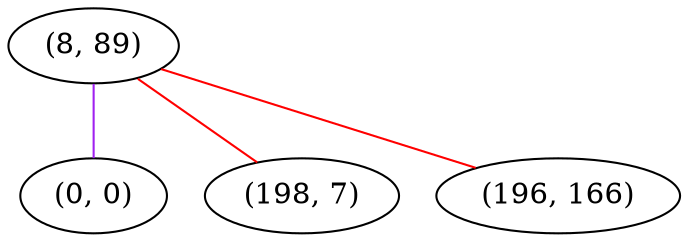 graph "" {
"(8, 89)";
"(0, 0)";
"(198, 7)";
"(196, 166)";
"(8, 89)" -- "(0, 0)"  [color=purple, key=0, weight=4];
"(8, 89)" -- "(198, 7)"  [color=red, key=0, weight=1];
"(8, 89)" -- "(196, 166)"  [color=red, key=0, weight=1];
}
